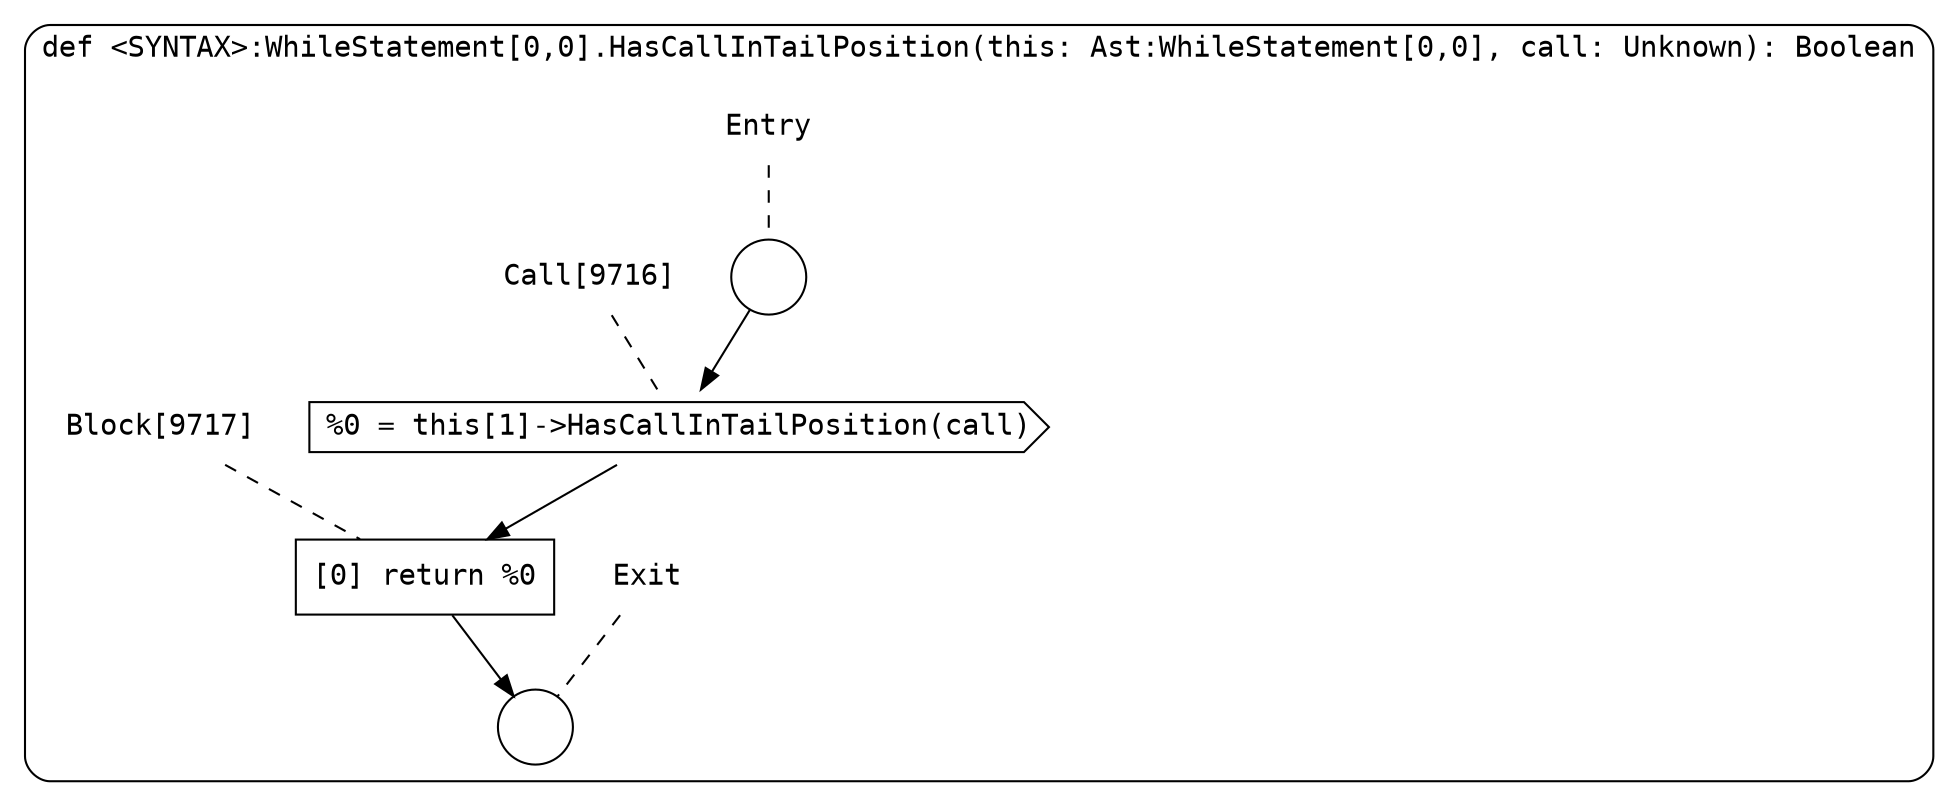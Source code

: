 digraph {
  graph [fontname = "Consolas"]
  node [fontname = "Consolas"]
  edge [fontname = "Consolas"]
  subgraph cluster1740 {
    label = "def <SYNTAX>:WhileStatement[0,0].HasCallInTailPosition(this: Ast:WhileStatement[0,0], call: Unknown): Boolean"
    style = rounded
    cluster1740_entry_name [shape=none, label=<<font color="black">Entry</font>>]
    cluster1740_entry_name -> cluster1740_entry [arrowhead=none, color="black", style=dashed]
    cluster1740_entry [shape=circle label=" " color="black" fillcolor="white" style=filled]
    cluster1740_entry -> node9716 [color="black"]
    cluster1740_exit_name [shape=none, label=<<font color="black">Exit</font>>]
    cluster1740_exit_name -> cluster1740_exit [arrowhead=none, color="black", style=dashed]
    cluster1740_exit [shape=circle label=" " color="black" fillcolor="white" style=filled]
    node9716_name [shape=none, label=<<font color="black">Call[9716]</font>>]
    node9716_name -> node9716 [arrowhead=none, color="black", style=dashed]
    node9716 [shape=cds, label=<<font color="black">%0 = this[1]-&gt;HasCallInTailPosition(call)</font>> color="black" fillcolor="white", style=filled]
    node9716 -> node9717 [color="black"]
    node9717_name [shape=none, label=<<font color="black">Block[9717]</font>>]
    node9717_name -> node9717 [arrowhead=none, color="black", style=dashed]
    node9717 [shape=box, label=<<font color="black">[0] return %0<BR ALIGN="LEFT"/></font>> color="black" fillcolor="white", style=filled]
    node9717 -> cluster1740_exit [color="black"]
  }
}